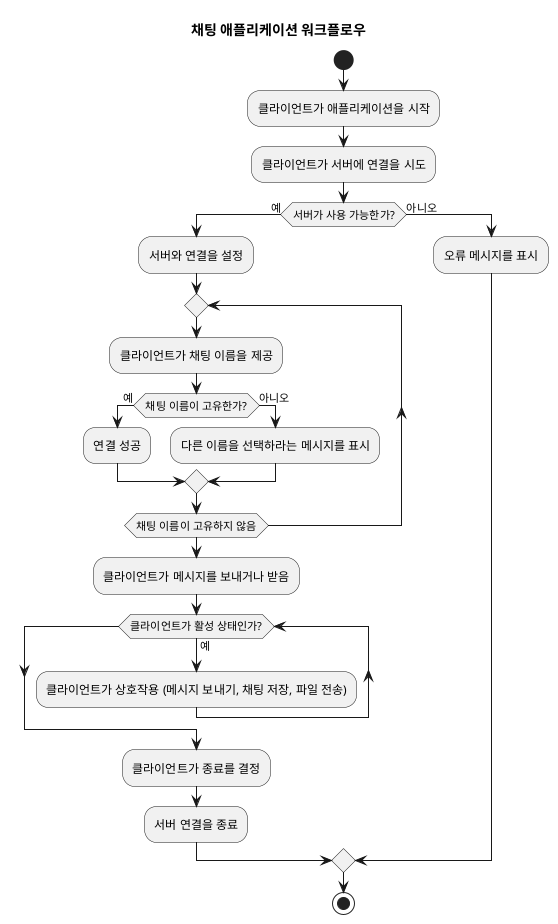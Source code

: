 @startuml

start

title 채팅 애플리케이션 워크플로우

:클라이언트가 애플리케이션을 시작;
:클라이언트가 서버에 연결을 시도;

if (서버가 사용 가능한가?) then (예)
    :서버와 연결을 설정;

    repeat
        :클라이언트가 채팅 이름을 제공;
        if (채팅 이름이 고유한가?) then (예)
            :연결 성공;
        else (아니오)
            :다른 이름을 선택하라는 메시지를 표시;
        endif
    repeat while (채팅 이름이 고유하지 않음);

    :클라이언트가 메시지를 보내거나 받음;

    while (클라이언트가 활성 상태인가?) is (예)
        :클라이언트가 상호작용 (메시지 보내기, 채팅 저장, 파일 전송);
    endwhile

    :클라이언트가 종료를 결정;
    :서버 연결을 종료;
else (아니오)
    :오류 메시지를 표시;
endif

stop

@enduml
